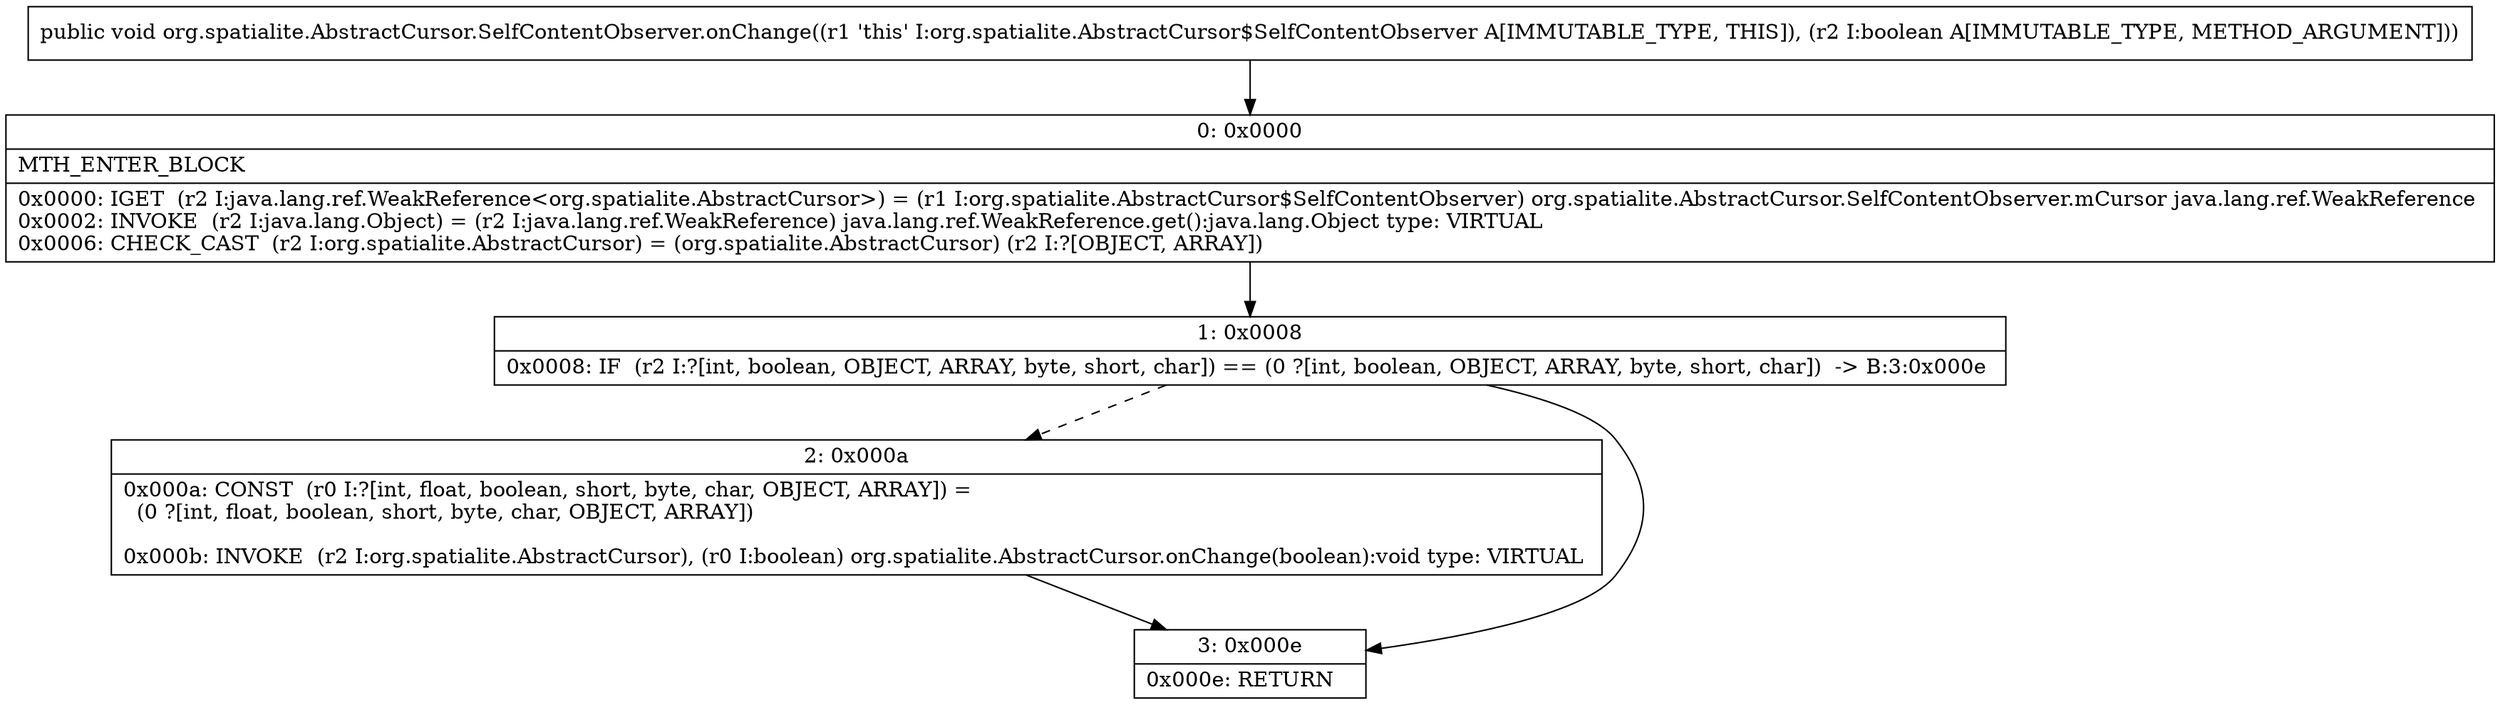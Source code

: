 digraph "CFG fororg.spatialite.AbstractCursor.SelfContentObserver.onChange(Z)V" {
Node_0 [shape=record,label="{0\:\ 0x0000|MTH_ENTER_BLOCK\l|0x0000: IGET  (r2 I:java.lang.ref.WeakReference\<org.spatialite.AbstractCursor\>) = (r1 I:org.spatialite.AbstractCursor$SelfContentObserver) org.spatialite.AbstractCursor.SelfContentObserver.mCursor java.lang.ref.WeakReference \l0x0002: INVOKE  (r2 I:java.lang.Object) = (r2 I:java.lang.ref.WeakReference) java.lang.ref.WeakReference.get():java.lang.Object type: VIRTUAL \l0x0006: CHECK_CAST  (r2 I:org.spatialite.AbstractCursor) = (org.spatialite.AbstractCursor) (r2 I:?[OBJECT, ARRAY]) \l}"];
Node_1 [shape=record,label="{1\:\ 0x0008|0x0008: IF  (r2 I:?[int, boolean, OBJECT, ARRAY, byte, short, char]) == (0 ?[int, boolean, OBJECT, ARRAY, byte, short, char])  \-\> B:3:0x000e \l}"];
Node_2 [shape=record,label="{2\:\ 0x000a|0x000a: CONST  (r0 I:?[int, float, boolean, short, byte, char, OBJECT, ARRAY]) = \l  (0 ?[int, float, boolean, short, byte, char, OBJECT, ARRAY])\l \l0x000b: INVOKE  (r2 I:org.spatialite.AbstractCursor), (r0 I:boolean) org.spatialite.AbstractCursor.onChange(boolean):void type: VIRTUAL \l}"];
Node_3 [shape=record,label="{3\:\ 0x000e|0x000e: RETURN   \l}"];
MethodNode[shape=record,label="{public void org.spatialite.AbstractCursor.SelfContentObserver.onChange((r1 'this' I:org.spatialite.AbstractCursor$SelfContentObserver A[IMMUTABLE_TYPE, THIS]), (r2 I:boolean A[IMMUTABLE_TYPE, METHOD_ARGUMENT])) }"];
MethodNode -> Node_0;
Node_0 -> Node_1;
Node_1 -> Node_2[style=dashed];
Node_1 -> Node_3;
Node_2 -> Node_3;
}

